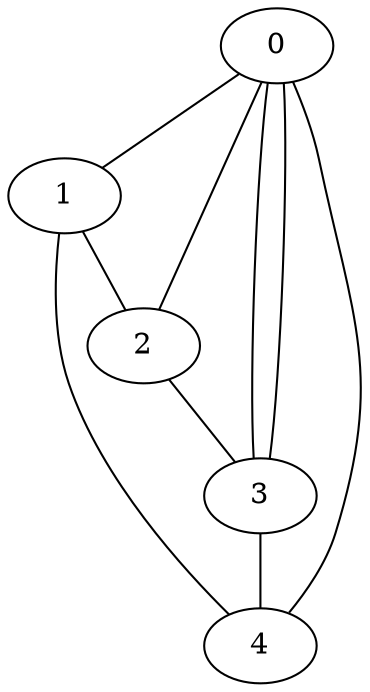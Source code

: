 graph {
        0 [ ]
        1 [ ]
        2 [ ]
        3 [ ]
        4 [ ]
        0 -- 1 [ ]
        0 -- 2 [ ]
        0 -- 3 [ ]
        0 -- 3 [ ]
        0 -- 4 [ ]
        1 -- 2 [ ]
        1 -- 4 [ ]
        2 -- 3 [ ]
        3 -- 4 [ ]
    }
  
